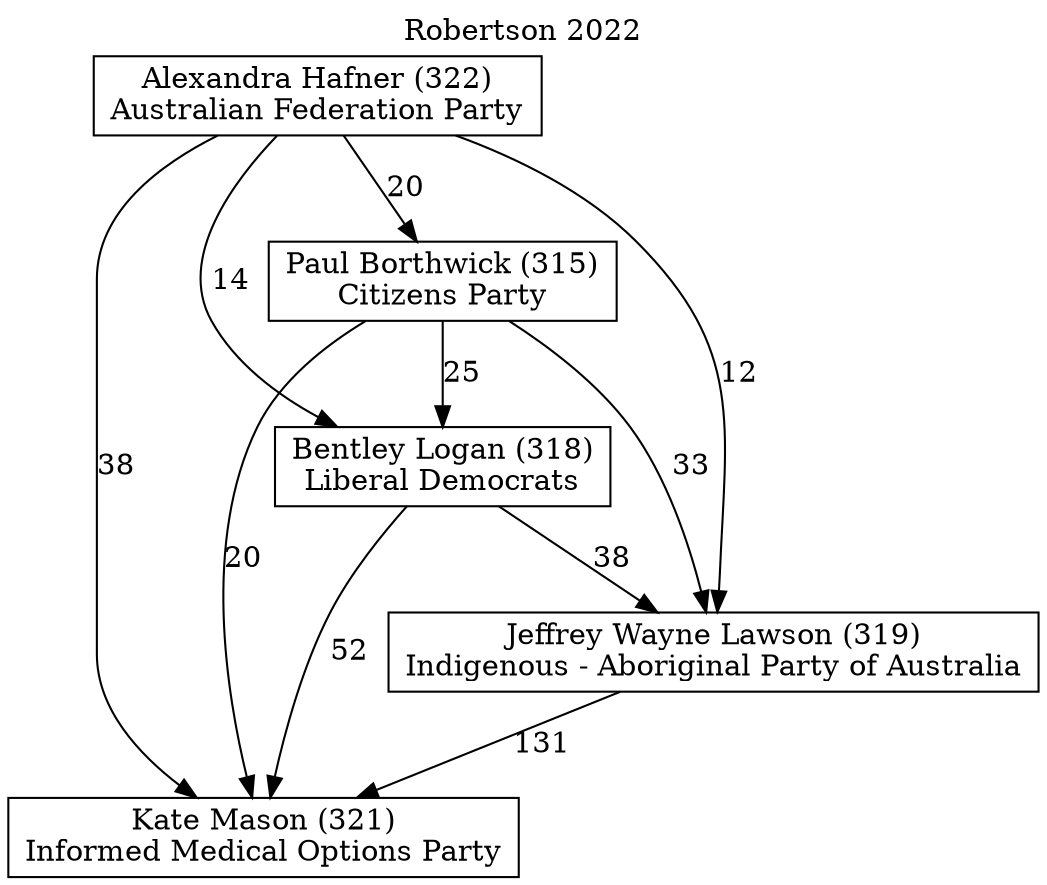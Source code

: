 // House preference flow
digraph "Kate Mason (321)_Robertson_2022" {
	graph [label="Robertson 2022" labelloc=t mclimit=10]
	node [shape=box]
	"Alexandra Hafner (322)" [label="Alexandra Hafner (322)
Australian Federation Party"]
	"Kate Mason (321)" [label="Kate Mason (321)
Informed Medical Options Party"]
	"Bentley Logan (318)" [label="Bentley Logan (318)
Liberal Democrats"]
	"Jeffrey Wayne Lawson (319)" [label="Jeffrey Wayne Lawson (319)
Indigenous - Aboriginal Party of Australia"]
	"Paul Borthwick (315)" [label="Paul Borthwick (315)
Citizens Party"]
	"Paul Borthwick (315)" -> "Kate Mason (321)" [label=20]
	"Alexandra Hafner (322)" -> "Jeffrey Wayne Lawson (319)" [label=12]
	"Alexandra Hafner (322)" -> "Paul Borthwick (315)" [label=20]
	"Paul Borthwick (315)" -> "Bentley Logan (318)" [label=25]
	"Bentley Logan (318)" -> "Kate Mason (321)" [label=52]
	"Bentley Logan (318)" -> "Jeffrey Wayne Lawson (319)" [label=38]
	"Paul Borthwick (315)" -> "Jeffrey Wayne Lawson (319)" [label=33]
	"Jeffrey Wayne Lawson (319)" -> "Kate Mason (321)" [label=131]
	"Alexandra Hafner (322)" -> "Bentley Logan (318)" [label=14]
	"Alexandra Hafner (322)" -> "Kate Mason (321)" [label=38]
}
